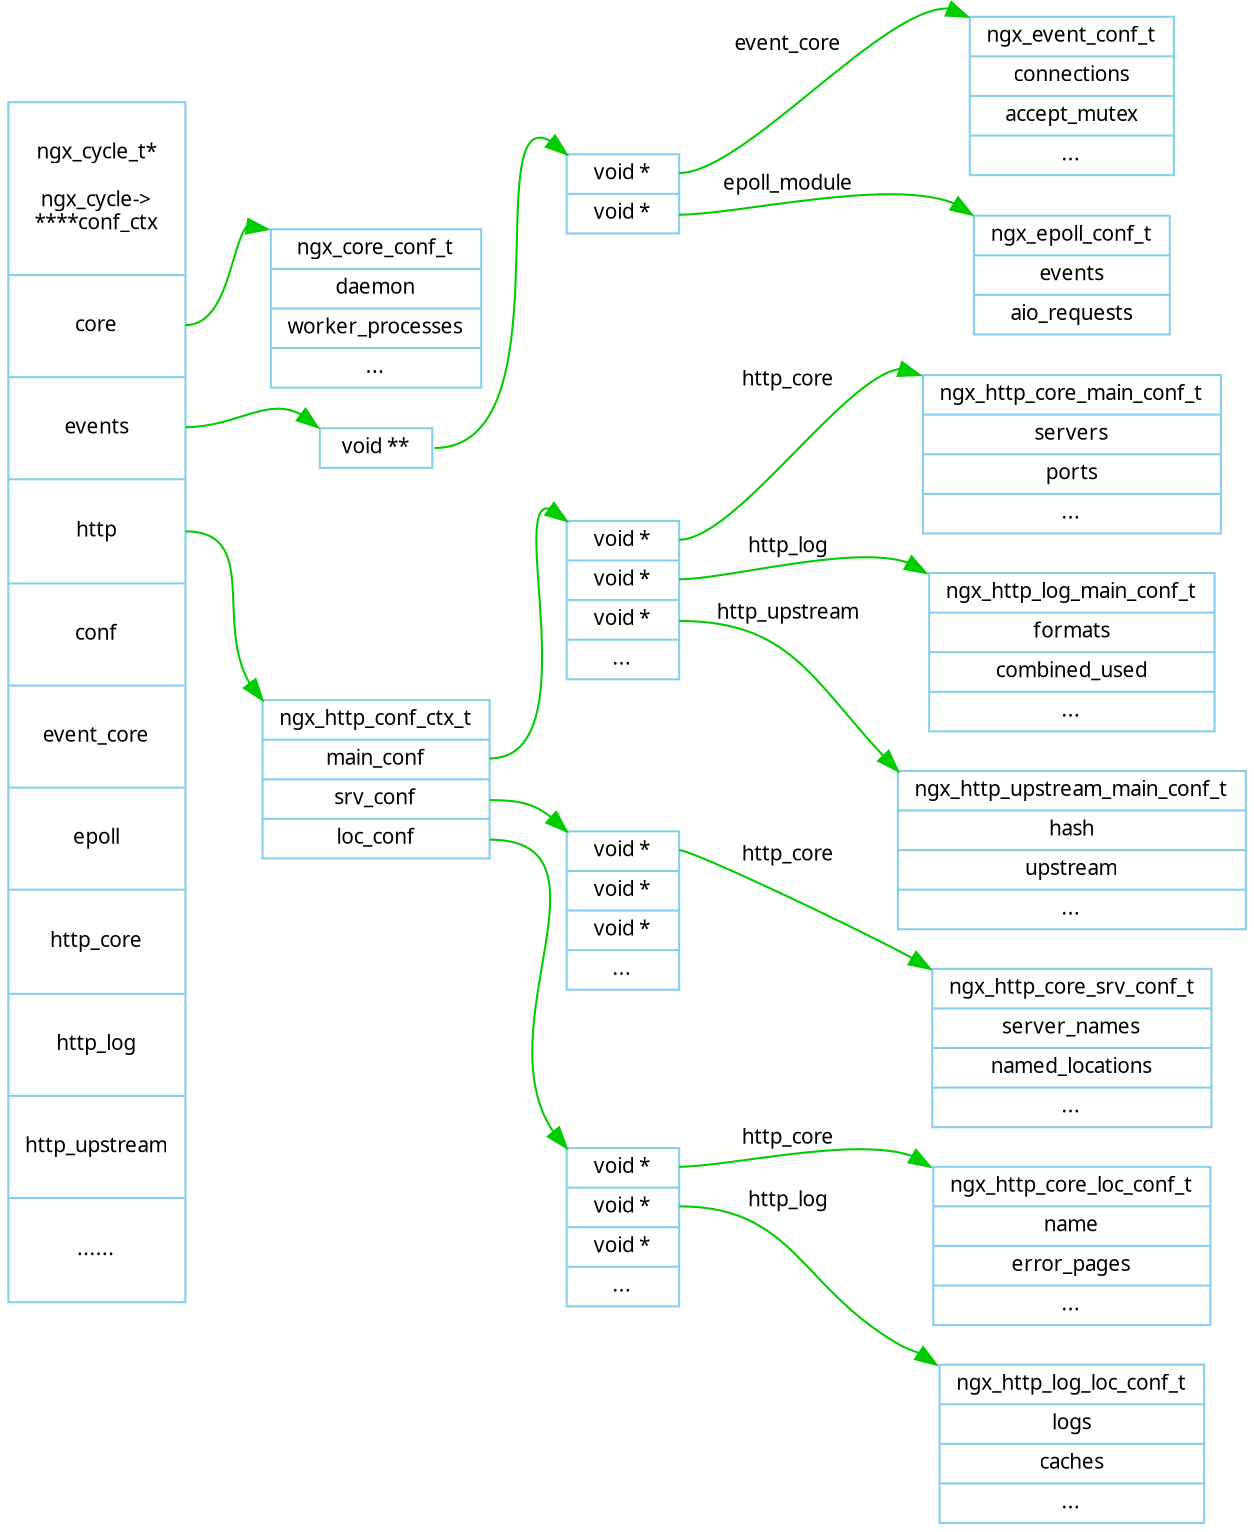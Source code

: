 digraph ngx_conf {

   rankdir=LR;
   node [shape=record, color=skyblue, fontname="Verdana", fontsize=10];
   edge [color=green3, fontname="Verdana", fontsize=10];

   conf_ctx [label="ngx_cycle_t*\n\nngx_cycle-\>\n****conf_ctx|<core>core|<events>events|<http>http|<conf>conf|event_core|epoll|http_core|http_log|http_upstream|......", height=8];
   
   ngx_core_conf_t [label="ngx_core_conf_t|daemon|worker_processes|..."];
   conf_ctx:core -> ngx_core_conf_t:nw;

   events_l2 [label="void **", height=0.1];
   events_l3 [label="<event_core>void *|<epoll>void *"];
   ngx_event_conf_t [label="ngx_event_conf_t|connections|accept_mutex|..."];
   ngx_epoll_conf_t [label="ngx_epoll_conf_t|events|aio_requests"];
   conf_ctx:events -> events_l2:nw;
   events_l2:e -> events_l3:nw;
   events_l3:event_core -> ngx_event_conf_t:nw [label="event_core"];
   events_l3:epoll -> ngx_epoll_conf_t:nw [label="epoll_module"];

   ngx_http_conf_ctx_t [label="ngx_http_conf_ctx_t|<main>main_conf|<srv>srv_conf|<loc>loc_conf"];
   conf_ctx:http -> ngx_http_conf_ctx_t:nw;

   http_main_l3 [label="<http_core>void *|<http_log>void *|<http_upstream>void *|..."];
   http_srv_l3 [label="<http_core>void *|<http_log>void *|<http_upstream>void *|..."];
   http_loc_l3 [label="<http_core>void *|<http_log>void *|<http_upstream>void *|..."];
   ngx_http_conf_ctx_t:main -> http_main_l3:nw;
   ngx_http_conf_ctx_t:srv -> http_srv_l3:nw;
   ngx_http_conf_ctx_t:loc -> http_loc_l3:nw;

   ngx_http_core_main_conf_t [label="ngx_http_core_main_conf_t|servers|ports|..."];
   ngx_http_log_main_conf_t [label="ngx_http_log_main_conf_t|formats|combined_used|..."];
   ngx_http_upstream_main_conf_t [label="ngx_http_upstream_main_conf_t|hash|upstream|..."];
   http_main_l3:http_core -> ngx_http_core_main_conf_t:nw [label="http_core"];
   http_main_l3:http_log -> ngx_http_log_main_conf_t:nw [label="http_log"];
   http_main_l3:http_upstream -> ngx_http_upstream_main_conf_t:nw [label="http_upstream"];

   ngx_http_core_srv_conf_t [label="ngx_http_core_srv_conf_t|server_names|named_locations|..."];
   http_srv_l3:http_core -> ngx_http_core_srv_conf_t:nw [label="http_core"];

   ngx_http_core_loc_conf_t [label="ngx_http_core_loc_conf_t|name|error_pages|..."];
   http_loc_l3:http_core -> ngx_http_core_loc_conf_t:nw[label="http_core"];

   ngx_http_log_loc_conf_t [label="ngx_http_log_loc_conf_t|logs|caches|..."];
   http_loc_l3:http_log -> ngx_http_log_loc_conf_t:nw[label="http_log"];

}